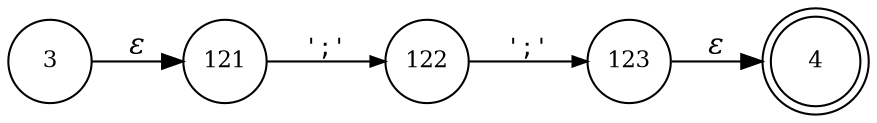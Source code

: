 digraph ATN {
rankdir=LR;
s4[fontsize=11, label="4", shape=doublecircle, fixedsize=true, width=.6];
s3[fontsize=11,label="3", shape=circle, fixedsize=true, width=.55, peripheries=1];
s121[fontsize=11,label="121", shape=circle, fixedsize=true, width=.55, peripheries=1];
s122[fontsize=11,label="122", shape=circle, fixedsize=true, width=.55, peripheries=1];
s123[fontsize=11,label="123", shape=circle, fixedsize=true, width=.55, peripheries=1];
s3 -> s121 [fontname="Times-Italic", label="&epsilon;"];
s121 -> s122 [fontsize=11, fontname="Courier", arrowsize=.7, label = "';'", arrowhead = normal];
s122 -> s123 [fontsize=11, fontname="Courier", arrowsize=.7, label = "';'", arrowhead = normal];
s123 -> s4 [fontname="Times-Italic", label="&epsilon;"];
}